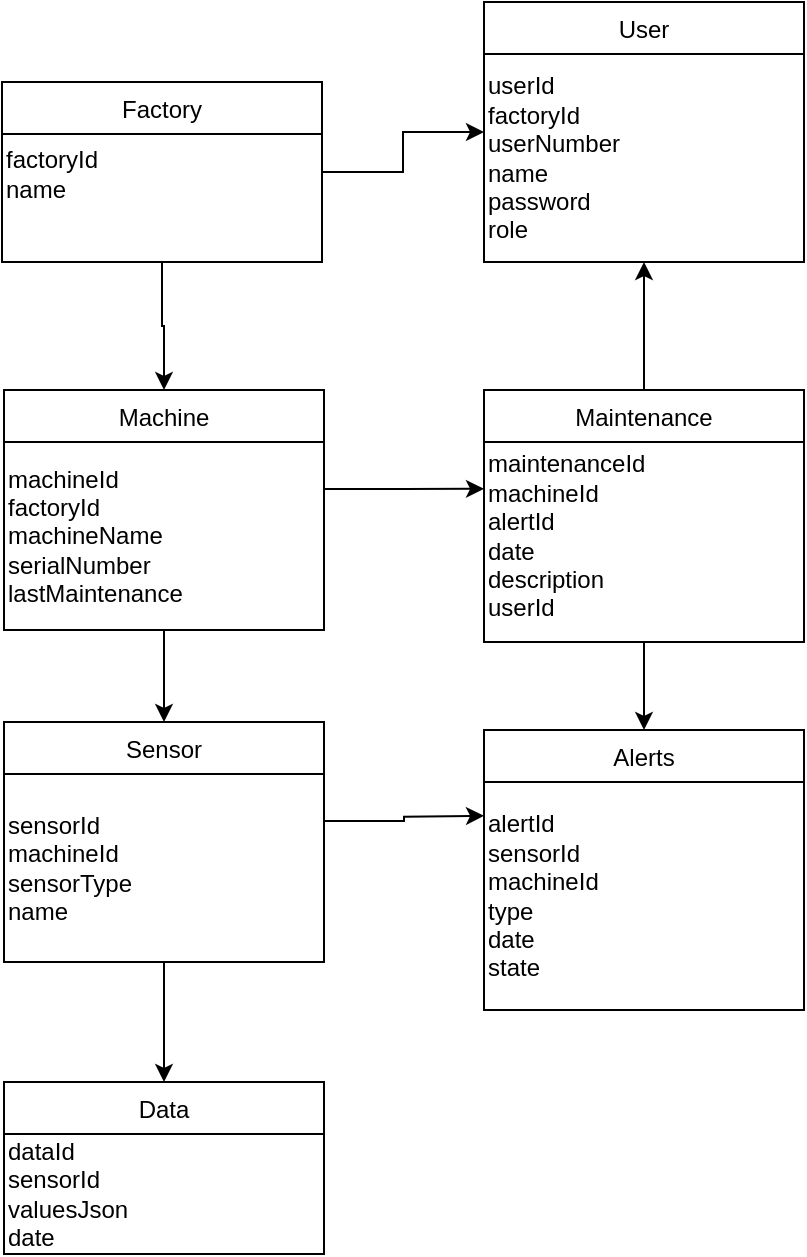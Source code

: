 <mxfile version="24.4.13" type="device">
  <diagram name="Page-1" id="bwflJwk8-VasOZV3KIvP">
    <mxGraphModel dx="319" dy="327" grid="1" gridSize="10" guides="1" tooltips="1" connect="1" arrows="1" fold="1" page="1" pageScale="1" pageWidth="850" pageHeight="1100" math="0" shadow="0">
      <root>
        <mxCell id="0" />
        <mxCell id="1" parent="0" />
        <mxCell id="OpqBcTbrThIpJuQkJyak-1" style="edgeStyle=orthogonalEdgeStyle;rounded=0;orthogonalLoop=1;jettySize=auto;html=1;exitX=0.5;exitY=1;exitDx=0;exitDy=0;" parent="1" source="OpqBcTbrThIpJuQkJyak-3" target="OpqBcTbrThIpJuQkJyak-6" edge="1">
          <mxGeometry relative="1" as="geometry" />
        </mxCell>
        <mxCell id="OpqBcTbrThIpJuQkJyak-2" style="edgeStyle=orthogonalEdgeStyle;rounded=0;orthogonalLoop=1;jettySize=auto;html=1;exitX=1;exitY=0.5;exitDx=0;exitDy=0;entryX=0;entryY=0.5;entryDx=0;entryDy=0;" parent="1" source="OpqBcTbrThIpJuQkJyak-3" target="OpqBcTbrThIpJuQkJyak-13" edge="1">
          <mxGeometry relative="1" as="geometry" />
        </mxCell>
        <mxCell id="OpqBcTbrThIpJuQkJyak-3" value="Factory" style="swimlane;fontStyle=0;align=center;verticalAlign=top;childLayout=stackLayout;horizontal=1;startSize=26;horizontalStack=0;resizeParent=1;resizeLast=0;collapsible=1;marginBottom=0;rounded=0;shadow=0;strokeWidth=1;" parent="1" vertex="1">
          <mxGeometry x="189" y="130" width="160" height="90" as="geometry">
            <mxRectangle x="230" y="140" width="160" height="26" as="alternateBounds" />
          </mxGeometry>
        </mxCell>
        <mxCell id="OpqBcTbrThIpJuQkJyak-4" value="&lt;div align=&quot;left&quot;&gt;factoryId&lt;/div&gt;&lt;div&gt;name&lt;/div&gt;" style="text;html=1;align=left;verticalAlign=middle;resizable=0;points=[];autosize=1;strokeColor=none;fillColor=none;" parent="OpqBcTbrThIpJuQkJyak-3" vertex="1">
          <mxGeometry y="26" width="160" height="40" as="geometry" />
        </mxCell>
        <mxCell id="OpqBcTbrThIpJuQkJyak-5" style="edgeStyle=orthogonalEdgeStyle;rounded=0;orthogonalLoop=1;jettySize=auto;html=1;exitX=0.5;exitY=1;exitDx=0;exitDy=0;entryX=0.5;entryY=0;entryDx=0;entryDy=0;" parent="1" source="OpqBcTbrThIpJuQkJyak-6" target="OpqBcTbrThIpJuQkJyak-10" edge="1">
          <mxGeometry relative="1" as="geometry" />
        </mxCell>
        <mxCell id="OpqBcTbrThIpJuQkJyak-6" value="Machine" style="swimlane;fontStyle=0;align=center;verticalAlign=top;childLayout=stackLayout;horizontal=1;startSize=26;horizontalStack=0;resizeParent=1;resizeLast=0;collapsible=1;marginBottom=0;rounded=0;shadow=0;strokeWidth=1;" parent="1" vertex="1">
          <mxGeometry x="190" y="284" width="160" height="120" as="geometry">
            <mxRectangle x="130" y="380" width="160" height="26" as="alternateBounds" />
          </mxGeometry>
        </mxCell>
        <mxCell id="OpqBcTbrThIpJuQkJyak-7" style="edgeStyle=orthogonalEdgeStyle;rounded=0;orthogonalLoop=1;jettySize=auto;html=1;exitX=1;exitY=0.25;exitDx=0;exitDy=0;" parent="OpqBcTbrThIpJuQkJyak-6" source="OpqBcTbrThIpJuQkJyak-8" edge="1">
          <mxGeometry relative="1" as="geometry">
            <mxPoint x="240" y="49.414" as="targetPoint" />
          </mxGeometry>
        </mxCell>
        <mxCell id="OpqBcTbrThIpJuQkJyak-8" value="machineId&lt;div&gt;factoryId&lt;br&gt;machineName&lt;br&gt;serialNumber&lt;br&gt;lastMaintenance&lt;/div&gt;" style="text;html=1;align=left;verticalAlign=middle;whiteSpace=wrap;rounded=0;" parent="OpqBcTbrThIpJuQkJyak-6" vertex="1">
          <mxGeometry y="26" width="160" height="94" as="geometry" />
        </mxCell>
        <mxCell id="OpqBcTbrThIpJuQkJyak-9" style="edgeStyle=orthogonalEdgeStyle;rounded=0;orthogonalLoop=1;jettySize=auto;html=1;exitX=0.5;exitY=1;exitDx=0;exitDy=0;entryX=0.5;entryY=0;entryDx=0;entryDy=0;" parent="1" source="OpqBcTbrThIpJuQkJyak-10" target="OpqBcTbrThIpJuQkJyak-15" edge="1">
          <mxGeometry relative="1" as="geometry" />
        </mxCell>
        <mxCell id="OpqBcTbrThIpJuQkJyak-10" value="Sensor" style="swimlane;fontStyle=0;align=center;verticalAlign=top;childLayout=stackLayout;horizontal=1;startSize=26;horizontalStack=0;resizeParent=1;resizeLast=0;collapsible=1;marginBottom=0;rounded=0;shadow=0;strokeWidth=1;" parent="1" vertex="1">
          <mxGeometry x="190" y="450" width="160" height="120" as="geometry">
            <mxRectangle x="340" y="380" width="170" height="26" as="alternateBounds" />
          </mxGeometry>
        </mxCell>
        <mxCell id="OpqBcTbrThIpJuQkJyak-11" style="edgeStyle=orthogonalEdgeStyle;rounded=0;orthogonalLoop=1;jettySize=auto;html=1;exitX=1;exitY=0.25;exitDx=0;exitDy=0;" parent="OpqBcTbrThIpJuQkJyak-10" source="OpqBcTbrThIpJuQkJyak-12" edge="1">
          <mxGeometry relative="1" as="geometry">
            <mxPoint x="240" y="46.862" as="targetPoint" />
          </mxGeometry>
        </mxCell>
        <mxCell id="OpqBcTbrThIpJuQkJyak-12" value="sensorId&lt;br&gt;machineId&lt;br&gt;sensorType&lt;br&gt;name" style="text;html=1;align=left;verticalAlign=middle;whiteSpace=wrap;rounded=0;" parent="OpqBcTbrThIpJuQkJyak-10" vertex="1">
          <mxGeometry y="26" width="160" height="94" as="geometry" />
        </mxCell>
        <mxCell id="OpqBcTbrThIpJuQkJyak-13" value="User" style="swimlane;fontStyle=0;align=center;verticalAlign=top;childLayout=stackLayout;horizontal=1;startSize=26;horizontalStack=0;resizeParent=1;resizeLast=0;collapsible=1;marginBottom=0;rounded=0;shadow=0;strokeWidth=1;" parent="1" vertex="1">
          <mxGeometry x="430" y="90" width="160" height="130" as="geometry">
            <mxRectangle x="550" y="140" width="160" height="26" as="alternateBounds" />
          </mxGeometry>
        </mxCell>
        <mxCell id="OpqBcTbrThIpJuQkJyak-14" value="&lt;div align=&quot;left&quot;&gt;userId&lt;/div&gt;&lt;div align=&quot;left&quot;&gt;factoryId&lt;/div&gt;&lt;div align=&quot;left&quot;&gt;userNumber&lt;/div&gt;&lt;div align=&quot;left&quot;&gt;&lt;span style=&quot;background-color: initial;&quot;&gt;name&lt;/span&gt;&lt;/div&gt;&lt;div align=&quot;left&quot;&gt;password&lt;/div&gt;&lt;div align=&quot;left&quot;&gt;role&lt;/div&gt;" style="text;html=1;align=left;verticalAlign=middle;whiteSpace=wrap;rounded=0;" parent="OpqBcTbrThIpJuQkJyak-13" vertex="1">
          <mxGeometry y="26" width="160" height="104" as="geometry" />
        </mxCell>
        <mxCell id="OpqBcTbrThIpJuQkJyak-15" value="Data" style="swimlane;fontStyle=0;align=center;verticalAlign=top;childLayout=stackLayout;horizontal=1;startSize=26;horizontalStack=0;resizeParent=1;resizeLast=0;collapsible=1;marginBottom=0;rounded=0;shadow=0;strokeWidth=1;" parent="1" vertex="1">
          <mxGeometry x="190" y="630" width="160" height="86" as="geometry">
            <mxRectangle x="340" y="380" width="170" height="26" as="alternateBounds" />
          </mxGeometry>
        </mxCell>
        <mxCell id="OpqBcTbrThIpJuQkJyak-16" value="dataId&lt;br&gt;sensorId&lt;br&gt;valuesJson&lt;br&gt;date" style="text;html=1;align=left;verticalAlign=middle;whiteSpace=wrap;rounded=0;" parent="OpqBcTbrThIpJuQkJyak-15" vertex="1">
          <mxGeometry y="26" width="160" height="60" as="geometry" />
        </mxCell>
        <mxCell id="OpqBcTbrThIpJuQkJyak-17" value="Alerts" style="swimlane;fontStyle=0;align=center;verticalAlign=top;childLayout=stackLayout;horizontal=1;startSize=26;horizontalStack=0;resizeParent=1;resizeLast=0;collapsible=1;marginBottom=0;rounded=0;shadow=0;strokeWidth=1;" parent="1" vertex="1">
          <mxGeometry x="430" y="454" width="160" height="140" as="geometry">
            <mxRectangle x="340" y="380" width="170" height="26" as="alternateBounds" />
          </mxGeometry>
        </mxCell>
        <mxCell id="OpqBcTbrThIpJuQkJyak-18" value="alertId&lt;br&gt;sensorId&lt;br&gt;machineId&lt;br&gt;&lt;div&gt;type&lt;br&gt;date&lt;br&gt;state&lt;/div&gt;" style="text;html=1;align=left;verticalAlign=middle;whiteSpace=wrap;rounded=0;" parent="OpqBcTbrThIpJuQkJyak-17" vertex="1">
          <mxGeometry y="26" width="160" height="114" as="geometry" />
        </mxCell>
        <mxCell id="OpqBcTbrThIpJuQkJyak-19" style="edgeStyle=orthogonalEdgeStyle;rounded=0;orthogonalLoop=1;jettySize=auto;html=1;exitX=0.5;exitY=0;exitDx=0;exitDy=0;entryX=0.5;entryY=1;entryDx=0;entryDy=0;" parent="1" source="OpqBcTbrThIpJuQkJyak-21" target="OpqBcTbrThIpJuQkJyak-13" edge="1">
          <mxGeometry relative="1" as="geometry" />
        </mxCell>
        <mxCell id="OpqBcTbrThIpJuQkJyak-20" style="edgeStyle=orthogonalEdgeStyle;rounded=0;orthogonalLoop=1;jettySize=auto;html=1;exitX=0.5;exitY=1;exitDx=0;exitDy=0;entryX=0.5;entryY=0;entryDx=0;entryDy=0;" parent="1" source="OpqBcTbrThIpJuQkJyak-21" target="OpqBcTbrThIpJuQkJyak-17" edge="1">
          <mxGeometry relative="1" as="geometry" />
        </mxCell>
        <mxCell id="OpqBcTbrThIpJuQkJyak-21" value="Maintenance" style="swimlane;fontStyle=0;align=center;verticalAlign=top;childLayout=stackLayout;horizontal=1;startSize=26;horizontalStack=0;resizeParent=1;resizeLast=0;collapsible=1;marginBottom=0;rounded=0;shadow=0;strokeWidth=1;" parent="1" vertex="1">
          <mxGeometry x="430" y="284" width="160" height="126" as="geometry">
            <mxRectangle x="340" y="380" width="170" height="26" as="alternateBounds" />
          </mxGeometry>
        </mxCell>
        <mxCell id="OpqBcTbrThIpJuQkJyak-22" value="&lt;div&gt;maintenanceId&lt;/div&gt;&lt;div&gt;machineId&lt;/div&gt;&lt;div&gt;alertId&lt;/div&gt;date&lt;br&gt;description&lt;br&gt;userId" style="text;html=1;align=left;verticalAlign=middle;whiteSpace=wrap;rounded=0;" parent="OpqBcTbrThIpJuQkJyak-21" vertex="1">
          <mxGeometry y="26" width="160" height="94" as="geometry" />
        </mxCell>
      </root>
    </mxGraphModel>
  </diagram>
</mxfile>
